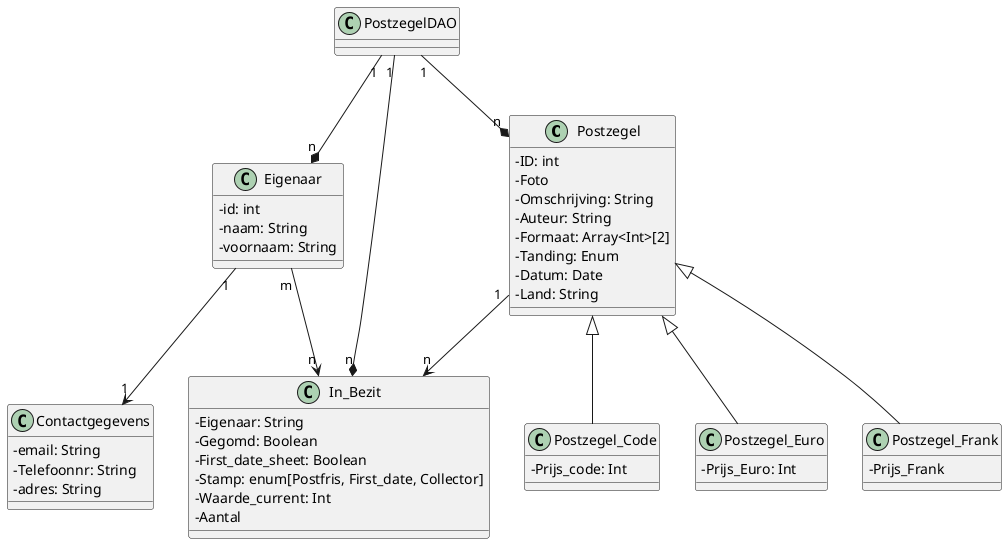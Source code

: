 @startuml
skinparam ClassAttributeIconSize 0

class Postzegel{
    - ID: int
    - Foto
    - Omschrijving: String
    - Auteur: String
    - Formaat: Array<Int>[2]
    - Tanding: Enum
    - Datum: Date
    - Land: String
}


class Postzegel_Euro{
    - Prijs_Euro: Int
}

class Postzegel_Frank{
    - Prijs_Frank

}

class Postzegel_Code{
    - Prijs_code: Int
    
}

class In_Bezit{
    - Eigenaar: String
    - Gegomd: Boolean
    - First_date_sheet: Boolean
    - Stamp: enum[Postfris, First_date, Collector]
    - Waarde_current: Int
    - Aantal
}

class PostzegelDAO{
    
}

class Eigenaar{
    - id: int
    - naam: String
    - voornaam: String
}

class Contactgegevens{
    - email: String
    - Telefoonnr: String
    - adres: String
}

Postzegel <|-- Postzegel_Euro
Postzegel<|-- Postzegel_Frank
Postzegel <|-- Postzegel_Code
Postzegel "1" --> "n" In_Bezit
PostzegelDAO "1" --* "n" Postzegel
PostzegelDAO "1" --* "n" In_Bezit
PostzegelDAO "1" --* "n" Eigenaar

Eigenaar "m" -right-> "n" In_Bezit
Eigenaar "1" --> "1" Contactgegevens

@enduml

